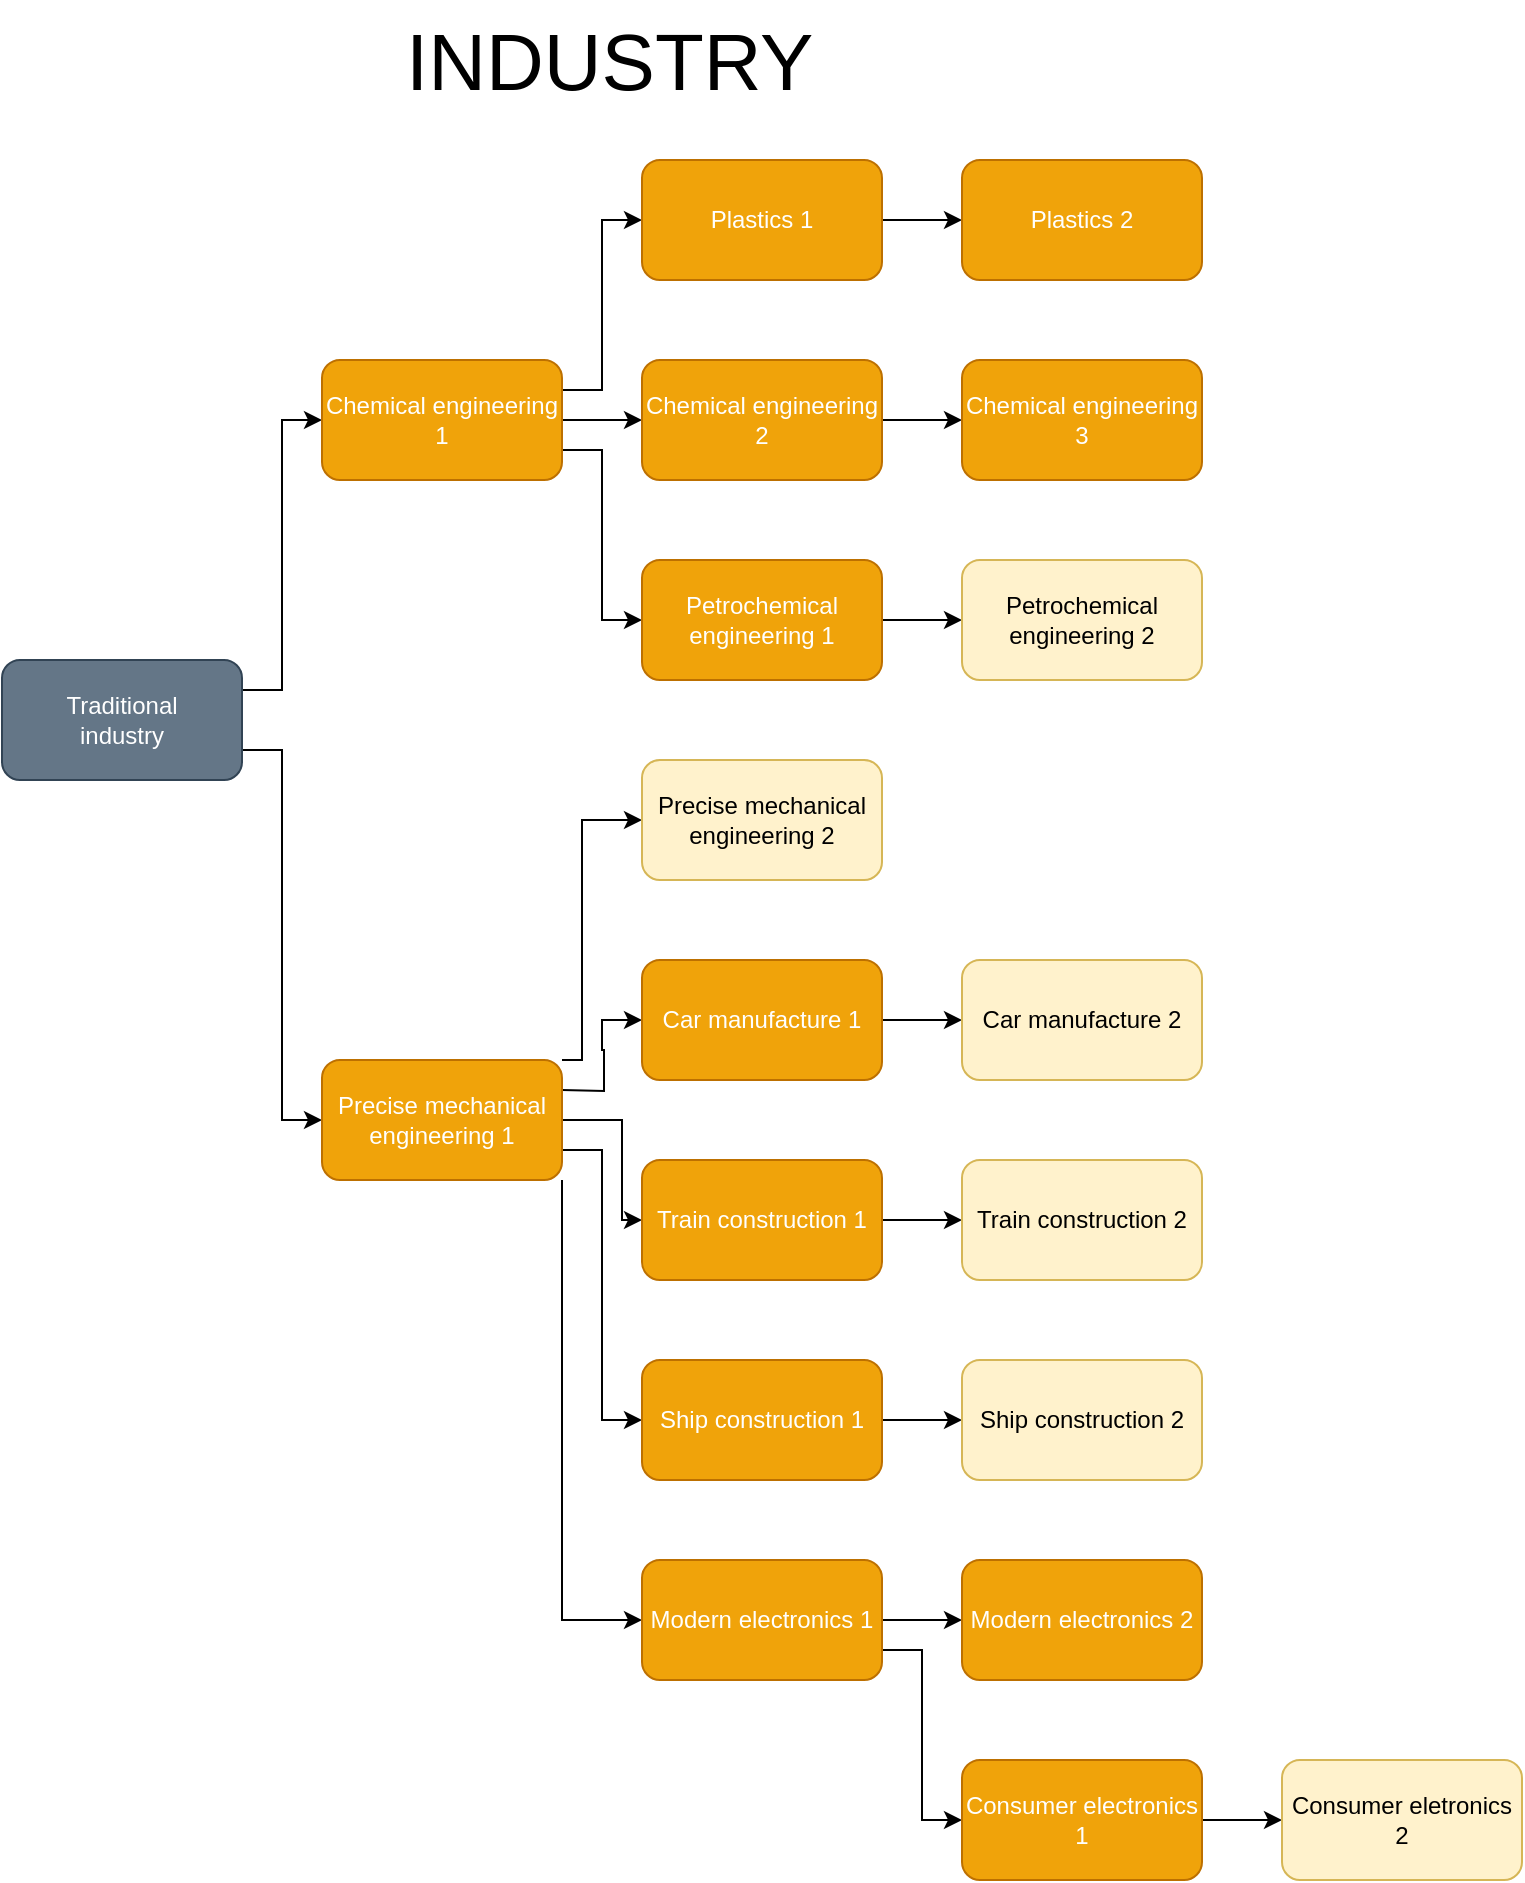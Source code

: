 <mxfile version="12.9.14" type="device"><diagram id="AmoWRQ9SpihlMvRNthdE" name="Page-1"><mxGraphModel dx="1038" dy="575" grid="1" gridSize="10" guides="1" tooltips="1" connect="1" arrows="1" fold="1" page="1" pageScale="1" pageWidth="850" pageHeight="1100" math="0" shadow="0"><root><mxCell id="0"/><mxCell id="1" parent="0"/><mxCell id="L4Dp0yOCjEHix8L39NVq-34" style="edgeStyle=orthogonalEdgeStyle;rounded=0;orthogonalLoop=1;jettySize=auto;html=1;exitX=1;exitY=0.25;exitDx=0;exitDy=0;entryX=0;entryY=0.5;entryDx=0;entryDy=0;" parent="1" source="dSpHmt5NpHa4kcUaPkUB-17" target="L4Dp0yOCjEHix8L39NVq-1" edge="1"><mxGeometry relative="1" as="geometry"/></mxCell><mxCell id="L4Dp0yOCjEHix8L39NVq-35" style="edgeStyle=orthogonalEdgeStyle;rounded=0;orthogonalLoop=1;jettySize=auto;html=1;exitX=1;exitY=0.75;exitDx=0;exitDy=0;entryX=0;entryY=0.5;entryDx=0;entryDy=0;" parent="1" source="dSpHmt5NpHa4kcUaPkUB-17" target="L4Dp0yOCjEHix8L39NVq-19" edge="1"><mxGeometry relative="1" as="geometry"/></mxCell><mxCell id="dSpHmt5NpHa4kcUaPkUB-17" value="&lt;div&gt;Traditional&lt;/div&gt;&lt;div&gt;industry&lt;br&gt;&lt;/div&gt;" style="rounded=1;whiteSpace=wrap;html=1;fillColor=#647687;strokeColor=#314354;fontColor=#ffffff;" parent="1" vertex="1"><mxGeometry x="40" y="510" width="120" height="60" as="geometry"/></mxCell><mxCell id="L4Dp0yOCjEHix8L39NVq-13" style="edgeStyle=orthogonalEdgeStyle;rounded=0;orthogonalLoop=1;jettySize=auto;html=1;exitX=1;exitY=0.75;exitDx=0;exitDy=0;entryX=0;entryY=0.5;entryDx=0;entryDy=0;" parent="1" source="L4Dp0yOCjEHix8L39NVq-1" target="L4Dp0yOCjEHix8L39NVq-11" edge="1"><mxGeometry relative="1" as="geometry"/></mxCell><mxCell id="L4Dp0yOCjEHix8L39NVq-14" style="edgeStyle=orthogonalEdgeStyle;rounded=0;orthogonalLoop=1;jettySize=auto;html=1;exitX=1;exitY=0.5;exitDx=0;exitDy=0;" parent="1" source="L4Dp0yOCjEHix8L39NVq-1" target="L4Dp0yOCjEHix8L39NVq-5" edge="1"><mxGeometry relative="1" as="geometry"/></mxCell><mxCell id="L4Dp0yOCjEHix8L39NVq-15" style="edgeStyle=orthogonalEdgeStyle;rounded=0;orthogonalLoop=1;jettySize=auto;html=1;exitX=1;exitY=0.25;exitDx=0;exitDy=0;entryX=0;entryY=0.5;entryDx=0;entryDy=0;" parent="1" source="L4Dp0yOCjEHix8L39NVq-1" target="L4Dp0yOCjEHix8L39NVq-7" edge="1"><mxGeometry relative="1" as="geometry"/></mxCell><mxCell id="L4Dp0yOCjEHix8L39NVq-1" value="Chemical engineering 1" style="rounded=1;whiteSpace=wrap;html=1;fillColor=#f0a30a;strokeColor=#BD7000;fontColor=#ffffff;" parent="1" vertex="1"><mxGeometry x="200" y="360" width="120" height="60" as="geometry"/></mxCell><mxCell id="L4Dp0yOCjEHix8L39NVq-17" style="edgeStyle=orthogonalEdgeStyle;rounded=0;orthogonalLoop=1;jettySize=auto;html=1;exitX=1;exitY=0.5;exitDx=0;exitDy=0;" parent="1" source="L4Dp0yOCjEHix8L39NVq-5" target="L4Dp0yOCjEHix8L39NVq-6" edge="1"><mxGeometry relative="1" as="geometry"/></mxCell><mxCell id="L4Dp0yOCjEHix8L39NVq-5" value="Chemical engineering 2" style="rounded=1;whiteSpace=wrap;html=1;fillColor=#f0a30a;strokeColor=#BD7000;fontColor=#ffffff;" parent="1" vertex="1"><mxGeometry x="360" y="360" width="120" height="60" as="geometry"/></mxCell><mxCell id="L4Dp0yOCjEHix8L39NVq-6" value="&lt;div&gt;Chemical engineering 3&lt;/div&gt;" style="rounded=1;whiteSpace=wrap;html=1;fillColor=#f0a30a;strokeColor=#BD7000;fontColor=#ffffff;" parent="1" vertex="1"><mxGeometry x="520" y="360" width="120" height="60" as="geometry"/></mxCell><mxCell id="L4Dp0yOCjEHix8L39NVq-16" style="edgeStyle=orthogonalEdgeStyle;rounded=0;orthogonalLoop=1;jettySize=auto;html=1;exitX=1;exitY=0.5;exitDx=0;exitDy=0;" parent="1" source="L4Dp0yOCjEHix8L39NVq-7" target="L4Dp0yOCjEHix8L39NVq-8" edge="1"><mxGeometry relative="1" as="geometry"/></mxCell><mxCell id="L4Dp0yOCjEHix8L39NVq-7" value="&lt;div&gt;Plastics 1&lt;/div&gt;" style="rounded=1;whiteSpace=wrap;html=1;fillColor=#f0a30a;strokeColor=#BD7000;fontColor=#ffffff;" parent="1" vertex="1"><mxGeometry x="360" y="260" width="120" height="60" as="geometry"/></mxCell><mxCell id="L4Dp0yOCjEHix8L39NVq-8" value="Plastics 2" style="rounded=1;whiteSpace=wrap;html=1;fillColor=#f0a30a;strokeColor=#BD7000;fontColor=#ffffff;" parent="1" vertex="1"><mxGeometry x="520" y="260" width="120" height="60" as="geometry"/></mxCell><mxCell id="L4Dp0yOCjEHix8L39NVq-18" style="edgeStyle=orthogonalEdgeStyle;rounded=0;orthogonalLoop=1;jettySize=auto;html=1;exitX=1;exitY=0.5;exitDx=0;exitDy=0;entryX=0;entryY=0.5;entryDx=0;entryDy=0;" parent="1" source="L4Dp0yOCjEHix8L39NVq-11" target="L4Dp0yOCjEHix8L39NVq-12" edge="1"><mxGeometry relative="1" as="geometry"/></mxCell><mxCell id="L4Dp0yOCjEHix8L39NVq-11" value="Petrochemical engineering 1" style="rounded=1;whiteSpace=wrap;html=1;fillColor=#f0a30a;strokeColor=#BD7000;fontColor=#ffffff;" parent="1" vertex="1"><mxGeometry x="360" y="460" width="120" height="60" as="geometry"/></mxCell><mxCell id="L4Dp0yOCjEHix8L39NVq-12" value="&lt;div&gt;Petrochemical engineering 2&lt;/div&gt;" style="rounded=1;whiteSpace=wrap;html=1;fillColor=#fff2cc;strokeColor=#d6b656;" parent="1" vertex="1"><mxGeometry x="520" y="460" width="120" height="60" as="geometry"/></mxCell><mxCell id="L4Dp0yOCjEHix8L39NVq-27" style="edgeStyle=orthogonalEdgeStyle;rounded=0;orthogonalLoop=1;jettySize=auto;html=1;exitX=1;exitY=0;exitDx=0;exitDy=0;entryX=0;entryY=0.5;entryDx=0;entryDy=0;" parent="1" target="L4Dp0yOCjEHix8L39NVq-20" edge="1"><mxGeometry relative="1" as="geometry"><mxPoint x="320" y="710" as="sourcePoint"/><Array as="points"><mxPoint x="330" y="710"/><mxPoint x="330" y="590"/></Array></mxGeometry></mxCell><mxCell id="L4Dp0yOCjEHix8L39NVq-28" style="edgeStyle=orthogonalEdgeStyle;rounded=0;orthogonalLoop=1;jettySize=auto;html=1;exitX=1;exitY=0.25;exitDx=0;exitDy=0;entryX=0;entryY=0.5;entryDx=0;entryDy=0;" parent="1" target="L4Dp0yOCjEHix8L39NVq-21" edge="1"><mxGeometry relative="1" as="geometry"><mxPoint x="320" y="725" as="sourcePoint"/></mxGeometry></mxCell><mxCell id="fLpRAeb4y9avfq-aXsk6-3" style="edgeStyle=orthogonalEdgeStyle;rounded=0;orthogonalLoop=1;jettySize=auto;html=1;exitX=1;exitY=0.5;exitDx=0;exitDy=0;entryX=0;entryY=0.5;entryDx=0;entryDy=0;" parent="1" source="L4Dp0yOCjEHix8L39NVq-19" target="L4Dp0yOCjEHix8L39NVq-23" edge="1"><mxGeometry relative="1" as="geometry"><Array as="points"><mxPoint x="350" y="740"/><mxPoint x="350" y="790"/></Array></mxGeometry></mxCell><mxCell id="fLpRAeb4y9avfq-aXsk6-4" style="edgeStyle=orthogonalEdgeStyle;rounded=0;orthogonalLoop=1;jettySize=auto;html=1;exitX=1;exitY=0.75;exitDx=0;exitDy=0;entryX=0;entryY=0.5;entryDx=0;entryDy=0;" parent="1" source="L4Dp0yOCjEHix8L39NVq-19" target="L4Dp0yOCjEHix8L39NVq-25" edge="1"><mxGeometry relative="1" as="geometry"/></mxCell><mxCell id="fLpRAeb4y9avfq-aXsk6-5" style="edgeStyle=orthogonalEdgeStyle;rounded=0;orthogonalLoop=1;jettySize=auto;html=1;exitX=1;exitY=1;exitDx=0;exitDy=0;entryX=0;entryY=0.5;entryDx=0;entryDy=0;" parent="1" source="L4Dp0yOCjEHix8L39NVq-19" target="fLpRAeb4y9avfq-aXsk6-1" edge="1"><mxGeometry relative="1" as="geometry"/></mxCell><mxCell id="L4Dp0yOCjEHix8L39NVq-19" value="&lt;div&gt;Precise mechanical engineering 1&lt;/div&gt;" style="rounded=1;whiteSpace=wrap;html=1;fillColor=#f0a30a;strokeColor=#BD7000;fontColor=#ffffff;" parent="1" vertex="1"><mxGeometry x="200" y="710" width="120" height="60" as="geometry"/></mxCell><mxCell id="L4Dp0yOCjEHix8L39NVq-20" value="Precise mechanical engineering 2" style="rounded=1;whiteSpace=wrap;html=1;fillColor=#fff2cc;strokeColor=#d6b656;" parent="1" vertex="1"><mxGeometry x="360" y="560" width="120" height="60" as="geometry"/></mxCell><mxCell id="L4Dp0yOCjEHix8L39NVq-31" style="edgeStyle=orthogonalEdgeStyle;rounded=0;orthogonalLoop=1;jettySize=auto;html=1;exitX=1;exitY=0.5;exitDx=0;exitDy=0;entryX=0;entryY=0.5;entryDx=0;entryDy=0;" parent="1" source="L4Dp0yOCjEHix8L39NVq-21" target="L4Dp0yOCjEHix8L39NVq-22" edge="1"><mxGeometry relative="1" as="geometry"/></mxCell><mxCell id="L4Dp0yOCjEHix8L39NVq-21" value="Car manufacture 1" style="rounded=1;whiteSpace=wrap;html=1;fillColor=#f0a30a;strokeColor=#BD7000;fontColor=#ffffff;" parent="1" vertex="1"><mxGeometry x="360" y="660" width="120" height="60" as="geometry"/></mxCell><mxCell id="L4Dp0yOCjEHix8L39NVq-22" value="Car manufacture 2" style="rounded=1;whiteSpace=wrap;html=1;fillColor=#fff2cc;strokeColor=#d6b656;" parent="1" vertex="1"><mxGeometry x="520" y="660" width="120" height="60" as="geometry"/></mxCell><mxCell id="L4Dp0yOCjEHix8L39NVq-32" style="edgeStyle=orthogonalEdgeStyle;rounded=0;orthogonalLoop=1;jettySize=auto;html=1;exitX=1;exitY=0.5;exitDx=0;exitDy=0;entryX=0;entryY=0.5;entryDx=0;entryDy=0;" parent="1" source="L4Dp0yOCjEHix8L39NVq-23" target="L4Dp0yOCjEHix8L39NVq-24" edge="1"><mxGeometry relative="1" as="geometry"/></mxCell><mxCell id="L4Dp0yOCjEHix8L39NVq-23" value="Train construction 1" style="rounded=1;whiteSpace=wrap;html=1;fillColor=#f0a30a;strokeColor=#BD7000;fontColor=#ffffff;" parent="1" vertex="1"><mxGeometry x="360" y="760" width="120" height="60" as="geometry"/></mxCell><mxCell id="L4Dp0yOCjEHix8L39NVq-24" value="Train construction 2" style="rounded=1;whiteSpace=wrap;html=1;fillColor=#fff2cc;strokeColor=#d6b656;" parent="1" vertex="1"><mxGeometry x="520" y="760" width="120" height="60" as="geometry"/></mxCell><mxCell id="L4Dp0yOCjEHix8L39NVq-33" style="edgeStyle=orthogonalEdgeStyle;rounded=0;orthogonalLoop=1;jettySize=auto;html=1;exitX=1;exitY=0.5;exitDx=0;exitDy=0;entryX=0;entryY=0.5;entryDx=0;entryDy=0;" parent="1" source="L4Dp0yOCjEHix8L39NVq-25" target="L4Dp0yOCjEHix8L39NVq-26" edge="1"><mxGeometry relative="1" as="geometry"/></mxCell><mxCell id="L4Dp0yOCjEHix8L39NVq-25" value="Ship construction 1" style="rounded=1;whiteSpace=wrap;html=1;fillColor=#f0a30a;strokeColor=#BD7000;fontColor=#ffffff;" parent="1" vertex="1"><mxGeometry x="360" y="860" width="120" height="60" as="geometry"/></mxCell><mxCell id="L4Dp0yOCjEHix8L39NVq-26" value="Ship construction 2" style="rounded=1;whiteSpace=wrap;html=1;fillColor=#fff2cc;strokeColor=#d6b656;" parent="1" vertex="1"><mxGeometry x="520" y="860" width="120" height="60" as="geometry"/></mxCell><mxCell id="fLpRAeb4y9avfq-aXsk6-6" style="edgeStyle=orthogonalEdgeStyle;rounded=0;orthogonalLoop=1;jettySize=auto;html=1;exitX=1;exitY=0.5;exitDx=0;exitDy=0;entryX=0;entryY=0.5;entryDx=0;entryDy=0;" parent="1" source="fLpRAeb4y9avfq-aXsk6-1" target="fLpRAeb4y9avfq-aXsk6-2" edge="1"><mxGeometry relative="1" as="geometry"/></mxCell><mxCell id="fLpRAeb4y9avfq-aXsk6-10" style="edgeStyle=orthogonalEdgeStyle;rounded=0;orthogonalLoop=1;jettySize=auto;html=1;exitX=1;exitY=0.75;exitDx=0;exitDy=0;entryX=0;entryY=0.5;entryDx=0;entryDy=0;" parent="1" source="fLpRAeb4y9avfq-aXsk6-1" target="fLpRAeb4y9avfq-aXsk6-7" edge="1"><mxGeometry relative="1" as="geometry"/></mxCell><mxCell id="fLpRAeb4y9avfq-aXsk6-1" value="Modern electronics 1" style="rounded=1;whiteSpace=wrap;html=1;fillColor=#f0a30a;strokeColor=#BD7000;fontColor=#ffffff;" parent="1" vertex="1"><mxGeometry x="360" y="960" width="120" height="60" as="geometry"/></mxCell><mxCell id="fLpRAeb4y9avfq-aXsk6-2" value="Modern electronics 2" style="rounded=1;whiteSpace=wrap;html=1;fillColor=#f0a30a;strokeColor=#BD7000;fontColor=#ffffff;" parent="1" vertex="1"><mxGeometry x="520" y="960" width="120" height="60" as="geometry"/></mxCell><mxCell id="fLpRAeb4y9avfq-aXsk6-11" style="edgeStyle=orthogonalEdgeStyle;rounded=0;orthogonalLoop=1;jettySize=auto;html=1;exitX=1;exitY=0.5;exitDx=0;exitDy=0;entryX=0;entryY=0.5;entryDx=0;entryDy=0;" parent="1" source="fLpRAeb4y9avfq-aXsk6-7" target="fLpRAeb4y9avfq-aXsk6-8" edge="1"><mxGeometry relative="1" as="geometry"/></mxCell><mxCell id="fLpRAeb4y9avfq-aXsk6-7" value="Consumer electronics 1" style="rounded=1;whiteSpace=wrap;html=1;fillColor=#f0a30a;strokeColor=#BD7000;fontColor=#ffffff;" parent="1" vertex="1"><mxGeometry x="520" y="1060" width="120" height="60" as="geometry"/></mxCell><mxCell id="fLpRAeb4y9avfq-aXsk6-8" value="Consumer eletronics 2" style="rounded=1;whiteSpace=wrap;html=1;fillColor=#fff2cc;strokeColor=#d6b656;" parent="1" vertex="1"><mxGeometry x="680" y="1060" width="120" height="60" as="geometry"/></mxCell><mxCell id="NKH8ya6fmGL5gb1cufaa-1" value="&lt;font style=&quot;font-size: 40px&quot;&gt;INDUSTRY&lt;br&gt;&lt;/font&gt;" style="text;whiteSpace=wrap;html=1;" vertex="1" parent="1"><mxGeometry x="240" y="180" width="510" height="40" as="geometry"/></mxCell></root></mxGraphModel></diagram></mxfile>